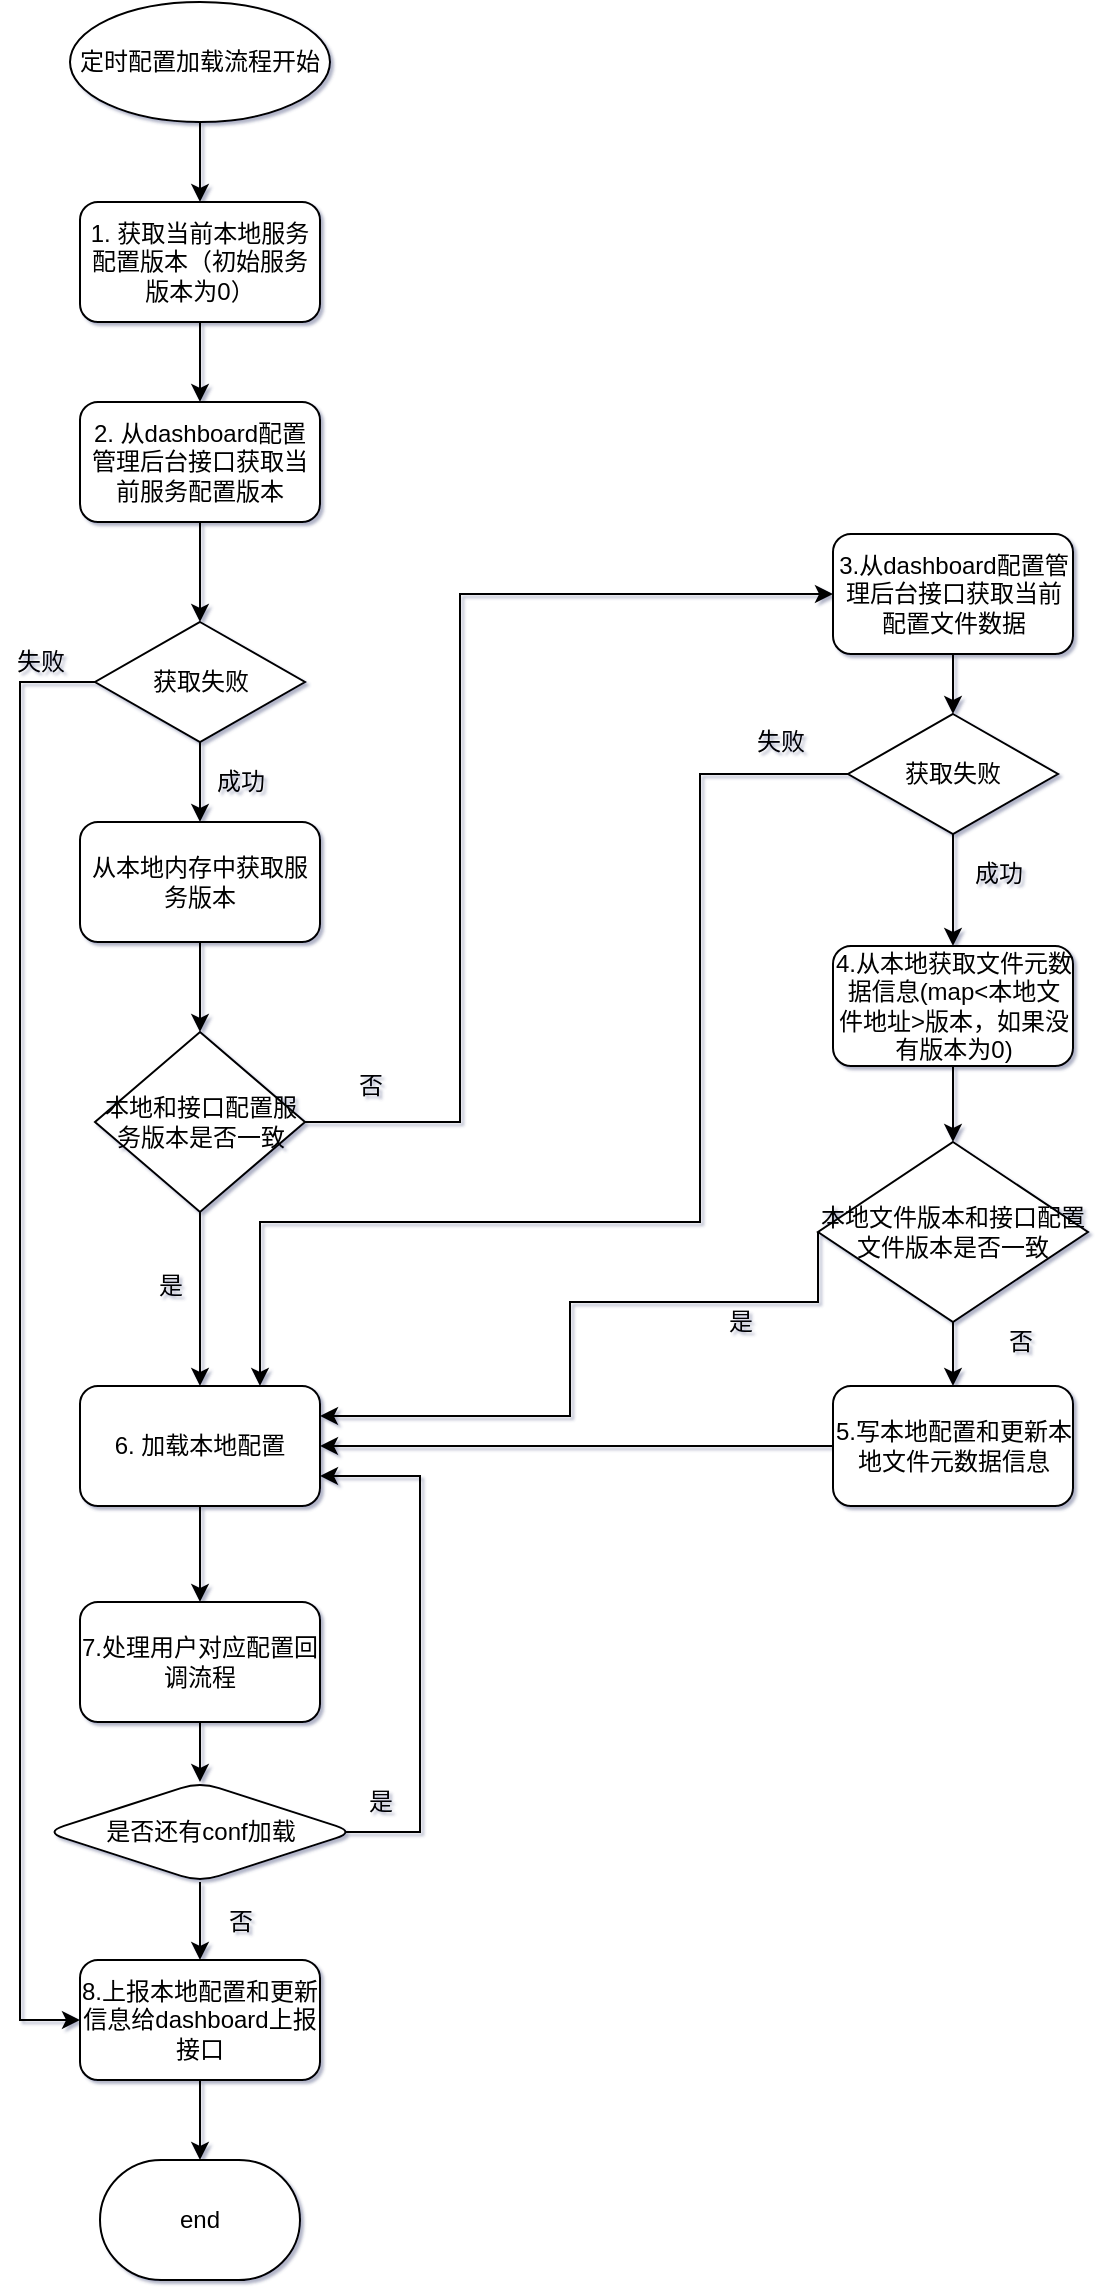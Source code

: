 <mxfile version="15.7.4" type="github">
  <diagram id="ZwsySIJnvi0IzIzmgbFv" name="Page-1">
    <mxGraphModel dx="946" dy="608" grid="1" gridSize="10" guides="1" tooltips="1" connect="1" arrows="1" fold="1" page="1" pageScale="1" pageWidth="827" pageHeight="1169" background="none" math="0" shadow="1">
      <root>
        <mxCell id="0" />
        <mxCell id="1" parent="0" />
        <mxCell id="rOCSn74yNseZuc5mlEB1-17" value="" style="edgeStyle=orthogonalEdgeStyle;rounded=0;orthogonalLoop=1;jettySize=auto;html=1;" parent="1" source="rOCSn74yNseZuc5mlEB1-1" target="rOCSn74yNseZuc5mlEB1-4" edge="1">
          <mxGeometry relative="1" as="geometry" />
        </mxCell>
        <mxCell id="rOCSn74yNseZuc5mlEB1-1" value="1. 获取当前本地服务配置版本（初始服务版本为0）" style="rounded=1;whiteSpace=wrap;html=1;" parent="1" vertex="1">
          <mxGeometry x="190" y="120" width="120" height="60" as="geometry" />
        </mxCell>
        <mxCell id="rOCSn74yNseZuc5mlEB1-16" value="" style="edgeStyle=orthogonalEdgeStyle;rounded=0;orthogonalLoop=1;jettySize=auto;html=1;" parent="1" source="rOCSn74yNseZuc5mlEB1-2" target="rOCSn74yNseZuc5mlEB1-1" edge="1">
          <mxGeometry relative="1" as="geometry" />
        </mxCell>
        <mxCell id="rOCSn74yNseZuc5mlEB1-2" value="定时配置加载流程开始" style="ellipse;whiteSpace=wrap;html=1;" parent="1" vertex="1">
          <mxGeometry x="185" y="20" width="130" height="60" as="geometry" />
        </mxCell>
        <mxCell id="rOCSn74yNseZuc5mlEB1-18" value="" style="edgeStyle=orthogonalEdgeStyle;rounded=0;orthogonalLoop=1;jettySize=auto;html=1;" parent="1" source="rOCSn74yNseZuc5mlEB1-4" target="rOCSn74yNseZuc5mlEB1-12" edge="1">
          <mxGeometry relative="1" as="geometry" />
        </mxCell>
        <mxCell id="rOCSn74yNseZuc5mlEB1-4" value="2. 从dashboard配置管理后台接口获取当前服务配置版本" style="rounded=1;whiteSpace=wrap;html=1;" parent="1" vertex="1">
          <mxGeometry x="190" y="220" width="120" height="60" as="geometry" />
        </mxCell>
        <mxCell id="rOCSn74yNseZuc5mlEB1-30" style="edgeStyle=orthogonalEdgeStyle;rounded=0;orthogonalLoop=1;jettySize=auto;html=1;entryX=0.5;entryY=0;entryDx=0;entryDy=0;" parent="1" source="rOCSn74yNseZuc5mlEB1-5" target="rOCSn74yNseZuc5mlEB1-14" edge="1">
          <mxGeometry relative="1" as="geometry" />
        </mxCell>
        <mxCell id="rOCSn74yNseZuc5mlEB1-31" style="edgeStyle=orthogonalEdgeStyle;rounded=0;orthogonalLoop=1;jettySize=auto;html=1;entryX=0;entryY=0.5;entryDx=0;entryDy=0;" parent="1" source="rOCSn74yNseZuc5mlEB1-5" target="rOCSn74yNseZuc5mlEB1-6" edge="1">
          <mxGeometry relative="1" as="geometry">
            <Array as="points">
              <mxPoint x="380" y="580" />
              <mxPoint x="380" y="316" />
            </Array>
          </mxGeometry>
        </mxCell>
        <mxCell id="rOCSn74yNseZuc5mlEB1-5" value="本地和接口配置服务版本是否一致" style="rhombus;whiteSpace=wrap;html=1;" parent="1" vertex="1">
          <mxGeometry x="197.5" y="535" width="105" height="90" as="geometry" />
        </mxCell>
        <mxCell id="rOCSn74yNseZuc5mlEB1-33" value="" style="edgeStyle=orthogonalEdgeStyle;rounded=0;orthogonalLoop=1;jettySize=auto;html=1;" parent="1" source="rOCSn74yNseZuc5mlEB1-6" target="rOCSn74yNseZuc5mlEB1-13" edge="1">
          <mxGeometry relative="1" as="geometry" />
        </mxCell>
        <mxCell id="rOCSn74yNseZuc5mlEB1-6" value="3.从dashboard配置管理后台接口获取当前配置文件数据" style="rounded=1;whiteSpace=wrap;html=1;" parent="1" vertex="1">
          <mxGeometry x="566.5" y="286" width="120" height="60" as="geometry" />
        </mxCell>
        <mxCell id="rOCSn74yNseZuc5mlEB1-7" value="end" style="strokeWidth=1;html=1;shape=mxgraph.flowchart.terminator;whiteSpace=wrap;" parent="1" vertex="1">
          <mxGeometry x="200" y="1099" width="100" height="60" as="geometry" />
        </mxCell>
        <mxCell id="rOCSn74yNseZuc5mlEB1-48" value="" style="edgeStyle=orthogonalEdgeStyle;rounded=0;orthogonalLoop=1;jettySize=auto;html=1;" parent="1" source="rOCSn74yNseZuc5mlEB1-9" target="rOCSn74yNseZuc5mlEB1-11" edge="1">
          <mxGeometry relative="1" as="geometry" />
        </mxCell>
        <mxCell id="rOCSn74yNseZuc5mlEB1-9" value="4.从本地获取文件元数据信息(map&amp;lt;本地文件地址&amp;gt;版本，如果没有版本为0)" style="rounded=1;whiteSpace=wrap;html=1;strokeWidth=1;" parent="1" vertex="1">
          <mxGeometry x="566.5" y="492" width="120" height="60" as="geometry" />
        </mxCell>
        <mxCell id="rOCSn74yNseZuc5mlEB1-46" value="" style="edgeStyle=orthogonalEdgeStyle;rounded=0;orthogonalLoop=1;jettySize=auto;html=1;" parent="1" source="rOCSn74yNseZuc5mlEB1-53" target="rOCSn74yNseZuc5mlEB1-26" edge="1">
          <mxGeometry relative="1" as="geometry" />
        </mxCell>
        <mxCell id="rOCSn74yNseZuc5mlEB1-10" value="7.处理用户对应配置回调流程" style="rounded=1;whiteSpace=wrap;html=1;strokeWidth=1;" parent="1" vertex="1">
          <mxGeometry x="190" y="820" width="120" height="60" as="geometry" />
        </mxCell>
        <mxCell id="rOCSn74yNseZuc5mlEB1-49" value="" style="edgeStyle=orthogonalEdgeStyle;rounded=0;orthogonalLoop=1;jettySize=auto;html=1;" parent="1" source="rOCSn74yNseZuc5mlEB1-11" target="rOCSn74yNseZuc5mlEB1-15" edge="1">
          <mxGeometry relative="1" as="geometry" />
        </mxCell>
        <mxCell id="rOCSn74yNseZuc5mlEB1-50" style="edgeStyle=orthogonalEdgeStyle;rounded=0;orthogonalLoop=1;jettySize=auto;html=1;entryX=1;entryY=0.25;entryDx=0;entryDy=0;exitX=0;exitY=0.5;exitDx=0;exitDy=0;" parent="1" source="rOCSn74yNseZuc5mlEB1-11" target="rOCSn74yNseZuc5mlEB1-14" edge="1">
          <mxGeometry relative="1" as="geometry">
            <Array as="points">
              <mxPoint x="559" y="670" />
              <mxPoint x="435" y="670" />
              <mxPoint x="435" y="727" />
            </Array>
          </mxGeometry>
        </mxCell>
        <mxCell id="rOCSn74yNseZuc5mlEB1-11" value="本地文件版本和接口配置文件版本是否一致" style="rhombus;whiteSpace=wrap;html=1;" parent="1" vertex="1">
          <mxGeometry x="559" y="590" width="135" height="90" as="geometry" />
        </mxCell>
        <mxCell id="rOCSn74yNseZuc5mlEB1-20" style="edgeStyle=orthogonalEdgeStyle;rounded=0;orthogonalLoop=1;jettySize=auto;html=1;entryX=0;entryY=0.5;entryDx=0;entryDy=0;" parent="1" source="rOCSn74yNseZuc5mlEB1-12" target="rOCSn74yNseZuc5mlEB1-26" edge="1">
          <mxGeometry relative="1" as="geometry">
            <Array as="points">
              <mxPoint x="160" y="360" />
              <mxPoint x="160" y="1029" />
            </Array>
          </mxGeometry>
        </mxCell>
        <mxCell id="rOCSn74yNseZuc5mlEB1-22" value="" style="edgeStyle=orthogonalEdgeStyle;rounded=0;orthogonalLoop=1;jettySize=auto;html=1;" parent="1" source="rOCSn74yNseZuc5mlEB1-12" target="rOCSn74yNseZuc5mlEB1-21" edge="1">
          <mxGeometry relative="1" as="geometry" />
        </mxCell>
        <mxCell id="rOCSn74yNseZuc5mlEB1-12" value="获取失败" style="rhombus;whiteSpace=wrap;html=1;" parent="1" vertex="1">
          <mxGeometry x="197.5" y="330" width="105" height="60" as="geometry" />
        </mxCell>
        <mxCell id="rOCSn74yNseZuc5mlEB1-37" style="edgeStyle=orthogonalEdgeStyle;rounded=0;orthogonalLoop=1;jettySize=auto;html=1;entryX=0.75;entryY=0;entryDx=0;entryDy=0;" parent="1" source="rOCSn74yNseZuc5mlEB1-13" target="rOCSn74yNseZuc5mlEB1-14" edge="1">
          <mxGeometry relative="1" as="geometry">
            <Array as="points">
              <mxPoint x="500" y="406" />
              <mxPoint x="500" y="630" />
              <mxPoint x="280" y="630" />
            </Array>
          </mxGeometry>
        </mxCell>
        <mxCell id="rOCSn74yNseZuc5mlEB1-40" value="" style="edgeStyle=orthogonalEdgeStyle;rounded=0;orthogonalLoop=1;jettySize=auto;html=1;" parent="1" source="rOCSn74yNseZuc5mlEB1-13" target="rOCSn74yNseZuc5mlEB1-9" edge="1">
          <mxGeometry relative="1" as="geometry" />
        </mxCell>
        <mxCell id="rOCSn74yNseZuc5mlEB1-13" value="获取失败" style="rhombus;whiteSpace=wrap;html=1;" parent="1" vertex="1">
          <mxGeometry x="574" y="376" width="105" height="60" as="geometry" />
        </mxCell>
        <mxCell id="rOCSn74yNseZuc5mlEB1-43" value="" style="edgeStyle=orthogonalEdgeStyle;rounded=0;orthogonalLoop=1;jettySize=auto;html=1;" parent="1" source="rOCSn74yNseZuc5mlEB1-14" target="rOCSn74yNseZuc5mlEB1-10" edge="1">
          <mxGeometry relative="1" as="geometry" />
        </mxCell>
        <mxCell id="rOCSn74yNseZuc5mlEB1-14" value="&lt;span&gt;6. 加载本地配置&lt;/span&gt;" style="rounded=1;whiteSpace=wrap;html=1;strokeWidth=1;" parent="1" vertex="1">
          <mxGeometry x="190" y="712" width="120" height="60" as="geometry" />
        </mxCell>
        <mxCell id="rOCSn74yNseZuc5mlEB1-45" style="edgeStyle=orthogonalEdgeStyle;rounded=0;orthogonalLoop=1;jettySize=auto;html=1;entryX=1;entryY=0.5;entryDx=0;entryDy=0;" parent="1" source="rOCSn74yNseZuc5mlEB1-15" target="rOCSn74yNseZuc5mlEB1-14" edge="1">
          <mxGeometry relative="1" as="geometry" />
        </mxCell>
        <mxCell id="rOCSn74yNseZuc5mlEB1-15" value="5.写本地配置和更新本地文件元数据信息" style="rounded=1;whiteSpace=wrap;html=1;strokeWidth=1;" parent="1" vertex="1">
          <mxGeometry x="566.5" y="712" width="120" height="60" as="geometry" />
        </mxCell>
        <mxCell id="rOCSn74yNseZuc5mlEB1-23" value="" style="edgeStyle=orthogonalEdgeStyle;rounded=0;orthogonalLoop=1;jettySize=auto;html=1;" parent="1" source="rOCSn74yNseZuc5mlEB1-21" target="rOCSn74yNseZuc5mlEB1-5" edge="1">
          <mxGeometry relative="1" as="geometry" />
        </mxCell>
        <mxCell id="rOCSn74yNseZuc5mlEB1-21" value="从本地内存中获取服务版本" style="whiteSpace=wrap;html=1;rounded=1;strokeWidth=1;" parent="1" vertex="1">
          <mxGeometry x="190" y="430" width="120" height="60" as="geometry" />
        </mxCell>
        <mxCell id="rOCSn74yNseZuc5mlEB1-24" value="失败" style="text;html=1;align=center;verticalAlign=middle;resizable=0;points=[];autosize=1;" parent="1" vertex="1">
          <mxGeometry x="150" y="340" width="40" height="20" as="geometry" />
        </mxCell>
        <mxCell id="rOCSn74yNseZuc5mlEB1-25" value="成功" style="text;html=1;align=center;verticalAlign=middle;resizable=0;points=[];autosize=1;" parent="1" vertex="1">
          <mxGeometry x="250" y="400" width="40" height="20" as="geometry" />
        </mxCell>
        <mxCell id="rOCSn74yNseZuc5mlEB1-47" value="" style="edgeStyle=orthogonalEdgeStyle;rounded=0;orthogonalLoop=1;jettySize=auto;html=1;" parent="1" source="rOCSn74yNseZuc5mlEB1-26" target="rOCSn74yNseZuc5mlEB1-7" edge="1">
          <mxGeometry relative="1" as="geometry" />
        </mxCell>
        <mxCell id="rOCSn74yNseZuc5mlEB1-26" value="8.上报本地配置和更新信息给dashboard上报接口" style="rounded=1;whiteSpace=wrap;html=1;strokeWidth=1;" parent="1" vertex="1">
          <mxGeometry x="190" y="999" width="120" height="60" as="geometry" />
        </mxCell>
        <mxCell id="rOCSn74yNseZuc5mlEB1-29" value="是" style="text;html=1;align=center;verticalAlign=middle;resizable=0;points=[];autosize=1;" parent="1" vertex="1">
          <mxGeometry x="220" y="652" width="30" height="20" as="geometry" />
        </mxCell>
        <mxCell id="rOCSn74yNseZuc5mlEB1-32" value="否" style="text;html=1;align=center;verticalAlign=middle;resizable=0;points=[];autosize=1;" parent="1" vertex="1">
          <mxGeometry x="320" y="552" width="30" height="20" as="geometry" />
        </mxCell>
        <mxCell id="rOCSn74yNseZuc5mlEB1-38" value="失败" style="text;html=1;align=center;verticalAlign=middle;resizable=0;points=[];autosize=1;" parent="1" vertex="1">
          <mxGeometry x="520" y="380" width="40" height="20" as="geometry" />
        </mxCell>
        <mxCell id="rOCSn74yNseZuc5mlEB1-41" value="成功" style="text;html=1;align=center;verticalAlign=middle;resizable=0;points=[];autosize=1;" parent="1" vertex="1">
          <mxGeometry x="629" y="446" width="40" height="20" as="geometry" />
        </mxCell>
        <mxCell id="rOCSn74yNseZuc5mlEB1-51" value="是" style="text;html=1;align=center;verticalAlign=middle;resizable=0;points=[];autosize=1;" parent="1" vertex="1">
          <mxGeometry x="505" y="670" width="30" height="20" as="geometry" />
        </mxCell>
        <mxCell id="rOCSn74yNseZuc5mlEB1-52" value="否" style="text;html=1;align=center;verticalAlign=middle;resizable=0;points=[];autosize=1;" parent="1" vertex="1">
          <mxGeometry x="645" y="680" width="30" height="20" as="geometry" />
        </mxCell>
        <mxCell id="rOCSn74yNseZuc5mlEB1-56" style="edgeStyle=orthogonalEdgeStyle;rounded=0;orthogonalLoop=1;jettySize=auto;html=1;entryX=1;entryY=0.75;entryDx=0;entryDy=0;exitX=0.952;exitY=0.5;exitDx=0;exitDy=0;exitPerimeter=0;" parent="1" source="rOCSn74yNseZuc5mlEB1-53" target="rOCSn74yNseZuc5mlEB1-14" edge="1">
          <mxGeometry relative="1" as="geometry">
            <Array as="points">
              <mxPoint x="360" y="935" />
              <mxPoint x="360" y="757" />
            </Array>
          </mxGeometry>
        </mxCell>
        <mxCell id="rOCSn74yNseZuc5mlEB1-53" value="是否还有conf加载" style="rhombus;whiteSpace=wrap;html=1;rounded=1;strokeWidth=1;" parent="1" vertex="1">
          <mxGeometry x="172.5" y="910" width="155" height="50" as="geometry" />
        </mxCell>
        <mxCell id="rOCSn74yNseZuc5mlEB1-54" value="" style="edgeStyle=orthogonalEdgeStyle;rounded=0;orthogonalLoop=1;jettySize=auto;html=1;" parent="1" source="rOCSn74yNseZuc5mlEB1-10" target="rOCSn74yNseZuc5mlEB1-53" edge="1">
          <mxGeometry relative="1" as="geometry">
            <mxPoint x="250" y="880" as="sourcePoint" />
            <mxPoint x="250" y="999" as="targetPoint" />
          </mxGeometry>
        </mxCell>
        <mxCell id="rOCSn74yNseZuc5mlEB1-57" value="是" style="text;html=1;align=center;verticalAlign=middle;resizable=0;points=[];autosize=1;" parent="1" vertex="1">
          <mxGeometry x="325" y="910" width="30" height="20" as="geometry" />
        </mxCell>
        <mxCell id="rOCSn74yNseZuc5mlEB1-59" value="否" style="text;html=1;align=center;verticalAlign=middle;resizable=0;points=[];autosize=1;" parent="1" vertex="1">
          <mxGeometry x="255" y="970" width="30" height="20" as="geometry" />
        </mxCell>
      </root>
    </mxGraphModel>
  </diagram>
</mxfile>
